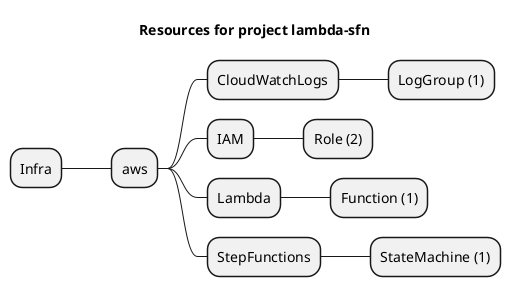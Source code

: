 @startmindmap
title Resources for project lambda-sfn
skinparam monochrome true
+ Infra
++ aws
+++ CloudWatchLogs
++++ LogGroup (1)
+++ IAM
++++ Role (2)
+++ Lambda
++++ Function (1)
+++ StepFunctions
++++ StateMachine (1)
@endmindmap